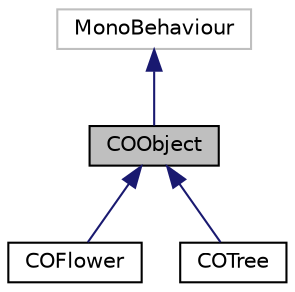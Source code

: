 digraph "COObject"
{
  edge [fontname="Helvetica",fontsize="10",labelfontname="Helvetica",labelfontsize="10"];
  node [fontname="Helvetica",fontsize="10",shape=record];
  Node0 [label="COObject",height=0.2,width=0.4,color="black", fillcolor="grey75", style="filled", fontcolor="black"];
  Node1 -> Node0 [dir="back",color="midnightblue",fontsize="10",style="solid",fontname="Helvetica"];
  Node1 [label="MonoBehaviour",height=0.2,width=0.4,color="grey75", fillcolor="white", style="filled"];
  Node0 -> Node2 [dir="back",color="midnightblue",fontsize="10",style="solid",fontname="Helvetica"];
  Node2 [label="COFlower",height=0.2,width=0.4,color="black", fillcolor="white", style="filled",URL="$class_c_o_flower.html"];
  Node0 -> Node3 [dir="back",color="midnightblue",fontsize="10",style="solid",fontname="Helvetica"];
  Node3 [label="COTree",height=0.2,width=0.4,color="black", fillcolor="white", style="filled",URL="$class_c_o_tree.html"];
}
